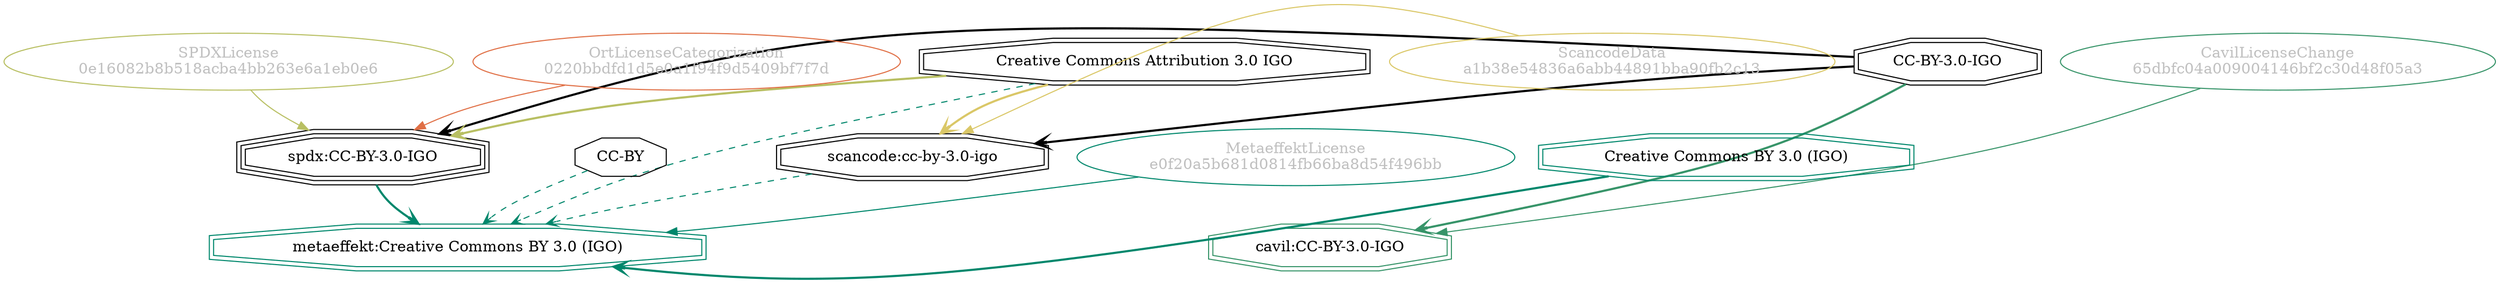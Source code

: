 strict digraph {
    node [shape=box];
    graph [splines=curved];
    819 [label="SPDXLicense\n0e16082b8b518acba4bb263e6a1eb0e6"
        ,fontcolor=gray
        ,color="#b8bf62"
        ,fillcolor="beige;1"
        ,shape=ellipse];
    820 [label="spdx:CC-BY-3.0-IGO"
        ,shape=tripleoctagon];
    821 [label="CC-BY-3.0-IGO"
        ,shape=doubleoctagon];
    822 [label="Creative Commons Attribution 3.0 IGO"
        ,shape=doubleoctagon];
    6060 [label="CC-BY"
         ,shape=octagon];
    13260 [label="ScancodeData\na1b38e54836a6abb44891bba90fb2c13"
          ,fontcolor=gray
          ,color="#dac767"
          ,fillcolor="beige;1"
          ,shape=ellipse];
    13261 [label="scancode:cc-by-3.0-igo"
          ,shape=doubleoctagon];
    28569 [label="OrtLicenseCategorization\n0220bbdfd1d5e0a1f94f9d5409bf7f7d"
          ,fontcolor=gray
          ,color="#e06f45"
          ,fillcolor="beige;1"
          ,shape=ellipse];
    36545 [label="CavilLicenseChange\n65dbfc04a009004146bf2c30d48f05a3"
          ,fontcolor=gray
          ,color="#379469"
          ,fillcolor="beige;1"
          ,shape=ellipse];
    36546 [label="cavil:CC-BY-3.0-IGO"
          ,color="#379469"
          ,shape=doubleoctagon];
    40287 [label="MetaeffektLicense\ne0f20a5b681d0814fb66ba8d54f496bb"
          ,fontcolor=gray
          ,color="#00876c"
          ,fillcolor="beige;1"
          ,shape=ellipse];
    40288 [label="metaeffekt:Creative Commons BY 3.0 (IGO)"
          ,color="#00876c"
          ,shape=doubleoctagon];
    40289 [label="Creative Commons BY 3.0 (IGO)"
          ,color="#00876c"
          ,shape=doubleoctagon];
    819 -> 820 [weight=0.5
               ,color="#b8bf62"];
    820 -> 40288 [style=bold
                 ,arrowhead=vee
                 ,weight=0.7
                 ,color="#00876c"];
    821 -> 820 [style=bold
               ,arrowhead=vee
               ,weight=0.7];
    821 -> 13261 [style=bold
                 ,arrowhead=vee
                 ,weight=0.7];
    821 -> 36546 [style=bold
                 ,arrowhead=vee
                 ,weight=0.7
                 ,color="#379469"];
    821 -> 36546 [style=bold
                 ,arrowhead=vee
                 ,weight=0.7
                 ,color="#379469"];
    822 -> 820 [style=bold
               ,arrowhead=vee
               ,weight=0.7
               ,color="#b8bf62"];
    822 -> 13261 [style=bold
                 ,arrowhead=vee
                 ,weight=0.7
                 ,color="#dac767"];
    822 -> 40288 [style=dashed
                 ,arrowhead=vee
                 ,weight=0.5
                 ,color="#00876c"];
    6060 -> 40288 [style=dashed
                  ,arrowhead=vee
                  ,weight=0.5
                  ,color="#00876c"];
    13260 -> 13261 [weight=0.5
                   ,color="#dac767"];
    13261 -> 40288 [style=dashed
                   ,arrowhead=vee
                   ,weight=0.5
                   ,color="#00876c"];
    28569 -> 820 [weight=0.5
                 ,color="#e06f45"];
    36545 -> 36546 [weight=0.5
                   ,color="#379469"];
    40287 -> 40288 [weight=0.5
                   ,color="#00876c"];
    40289 -> 40288 [style=bold
                   ,arrowhead=vee
                   ,weight=0.7
                   ,color="#00876c"];
}
